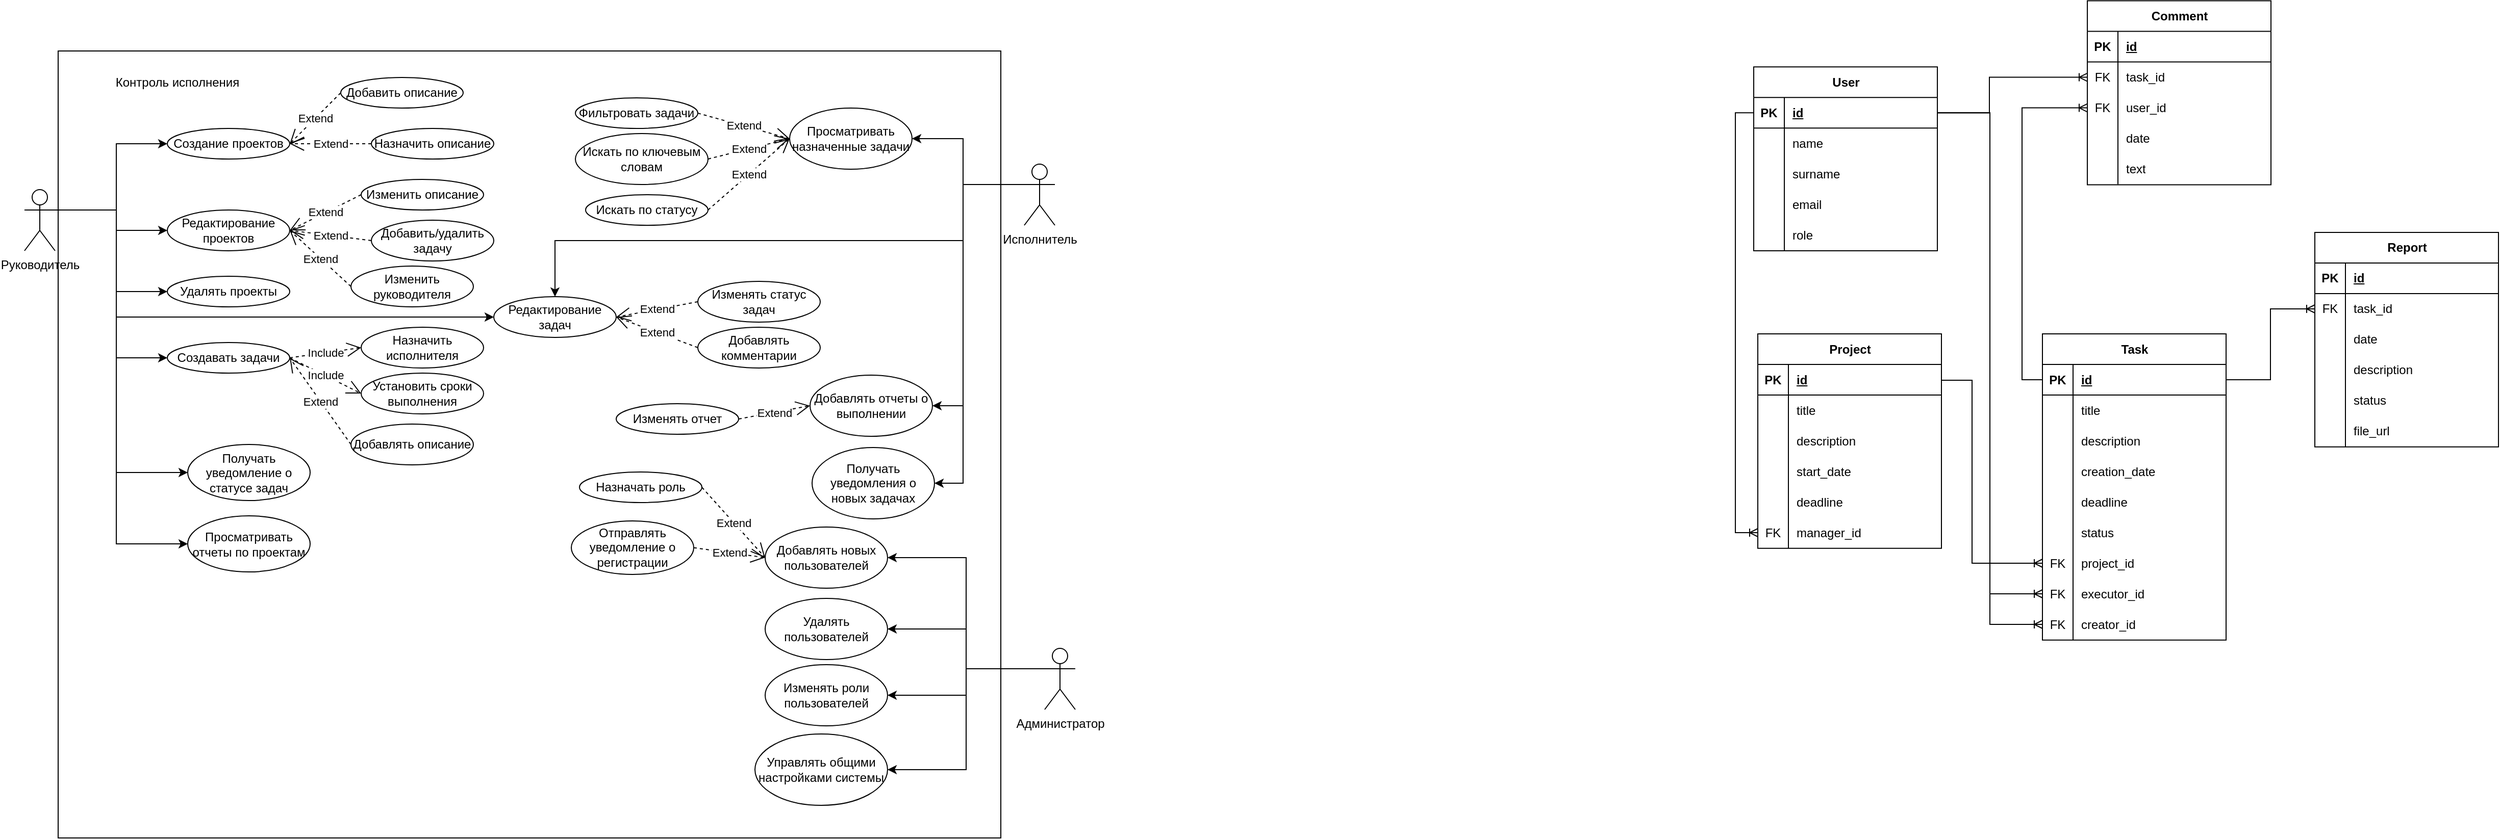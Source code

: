 <mxfile version="26.0.11">
  <diagram name="Страница — 1" id="Layrc5BZ7pRTJc2lWRi6">
    <mxGraphModel dx="3097" dy="1219" grid="0" gridSize="10" guides="1" tooltips="1" connect="1" arrows="1" fold="1" page="0" pageScale="1" pageWidth="1654" pageHeight="1169" math="0" shadow="0">
      <root>
        <mxCell id="0" />
        <mxCell id="1" parent="0" />
        <mxCell id="kwv2DIOrIgXD3nRqI5cu-94" value="" style="rounded=0;whiteSpace=wrap;html=1;" vertex="1" parent="1">
          <mxGeometry x="-1297" y="-16" width="924" height="772" as="geometry" />
        </mxCell>
        <mxCell id="kwv2DIOrIgXD3nRqI5cu-2" value="Руководитель" style="shape=umlActor;verticalLabelPosition=bottom;verticalAlign=top;html=1;outlineConnect=0;" vertex="1" parent="1">
          <mxGeometry x="-1330" y="120" width="30" height="60" as="geometry" />
        </mxCell>
        <mxCell id="kwv2DIOrIgXD3nRqI5cu-4" value="Исполнитель" style="shape=umlActor;verticalLabelPosition=bottom;verticalAlign=top;html=1;outlineConnect=0;" vertex="1" parent="1">
          <mxGeometry x="-350" y="95" width="30" height="60" as="geometry" />
        </mxCell>
        <mxCell id="kwv2DIOrIgXD3nRqI5cu-6" value="Создание проектов" style="ellipse;whiteSpace=wrap;html=1;" vertex="1" parent="1">
          <mxGeometry x="-1190" y="60" width="120" height="30" as="geometry" />
        </mxCell>
        <mxCell id="kwv2DIOrIgXD3nRqI5cu-7" value="Удалять проекты" style="ellipse;whiteSpace=wrap;html=1;" vertex="1" parent="1">
          <mxGeometry x="-1190" y="205" width="120" height="30" as="geometry" />
        </mxCell>
        <mxCell id="kwv2DIOrIgXD3nRqI5cu-8" value="Редактирование проектов" style="ellipse;whiteSpace=wrap;html=1;" vertex="1" parent="1">
          <mxGeometry x="-1190" y="140" width="120" height="40" as="geometry" />
        </mxCell>
        <mxCell id="kwv2DIOrIgXD3nRqI5cu-9" value="Создавать задачи" style="ellipse;whiteSpace=wrap;html=1;" vertex="1" parent="1">
          <mxGeometry x="-1190" y="270" width="120" height="30" as="geometry" />
        </mxCell>
        <mxCell id="kwv2DIOrIgXD3nRqI5cu-10" value="Добавить описание" style="ellipse;whiteSpace=wrap;html=1;" vertex="1" parent="1">
          <mxGeometry x="-1020" y="10" width="120" height="30" as="geometry" />
        </mxCell>
        <mxCell id="kwv2DIOrIgXD3nRqI5cu-11" value="Назначить описание" style="ellipse;whiteSpace=wrap;html=1;" vertex="1" parent="1">
          <mxGeometry x="-990" y="60" width="120" height="30" as="geometry" />
        </mxCell>
        <mxCell id="kwv2DIOrIgXD3nRqI5cu-12" value="Extend" style="endArrow=open;endSize=12;dashed=1;html=1;rounded=0;exitX=0;exitY=0.5;exitDx=0;exitDy=0;entryX=1;entryY=0.5;entryDx=0;entryDy=0;" edge="1" parent="1" source="kwv2DIOrIgXD3nRqI5cu-10" target="kwv2DIOrIgXD3nRqI5cu-6">
          <mxGeometry width="160" relative="1" as="geometry">
            <mxPoint x="-1070" y="220" as="sourcePoint" />
            <mxPoint x="-910" y="220" as="targetPoint" />
          </mxGeometry>
        </mxCell>
        <mxCell id="kwv2DIOrIgXD3nRqI5cu-13" style="edgeStyle=orthogonalEdgeStyle;rounded=0;orthogonalLoop=1;jettySize=auto;html=1;exitX=1;exitY=0.333;exitDx=0;exitDy=0;exitPerimeter=0;entryX=0;entryY=0.5;entryDx=0;entryDy=0;" edge="1" parent="1" source="kwv2DIOrIgXD3nRqI5cu-2" target="kwv2DIOrIgXD3nRqI5cu-8">
          <mxGeometry relative="1" as="geometry">
            <Array as="points">
              <mxPoint x="-1240" y="140" />
              <mxPoint x="-1240" y="160" />
            </Array>
          </mxGeometry>
        </mxCell>
        <mxCell id="kwv2DIOrIgXD3nRqI5cu-14" style="edgeStyle=orthogonalEdgeStyle;rounded=0;orthogonalLoop=1;jettySize=auto;html=1;exitX=1;exitY=0.333;exitDx=0;exitDy=0;exitPerimeter=0;entryX=0;entryY=0.5;entryDx=0;entryDy=0;" edge="1" parent="1" source="kwv2DIOrIgXD3nRqI5cu-2" target="kwv2DIOrIgXD3nRqI5cu-6">
          <mxGeometry relative="1" as="geometry">
            <Array as="points">
              <mxPoint x="-1240" y="140" />
              <mxPoint x="-1240" y="75" />
            </Array>
          </mxGeometry>
        </mxCell>
        <mxCell id="kwv2DIOrIgXD3nRqI5cu-15" style="edgeStyle=orthogonalEdgeStyle;rounded=0;orthogonalLoop=1;jettySize=auto;html=1;exitX=1;exitY=0.333;exitDx=0;exitDy=0;exitPerimeter=0;entryX=0;entryY=0.5;entryDx=0;entryDy=0;" edge="1" parent="1" source="kwv2DIOrIgXD3nRqI5cu-2" target="kwv2DIOrIgXD3nRqI5cu-7">
          <mxGeometry relative="1" as="geometry">
            <Array as="points">
              <mxPoint x="-1240" y="140" />
              <mxPoint x="-1240" y="220" />
            </Array>
          </mxGeometry>
        </mxCell>
        <mxCell id="kwv2DIOrIgXD3nRqI5cu-16" style="edgeStyle=orthogonalEdgeStyle;rounded=0;orthogonalLoop=1;jettySize=auto;html=1;exitX=1;exitY=0.333;exitDx=0;exitDy=0;exitPerimeter=0;entryX=0;entryY=0.5;entryDx=0;entryDy=0;" edge="1" parent="1" source="kwv2DIOrIgXD3nRqI5cu-2" target="kwv2DIOrIgXD3nRqI5cu-9">
          <mxGeometry relative="1" as="geometry">
            <Array as="points">
              <mxPoint x="-1240" y="140" />
              <mxPoint x="-1240" y="285" />
            </Array>
          </mxGeometry>
        </mxCell>
        <mxCell id="kwv2DIOrIgXD3nRqI5cu-17" value="Extend" style="endArrow=open;endSize=12;dashed=1;html=1;rounded=0;exitX=0;exitY=0.5;exitDx=0;exitDy=0;entryX=1;entryY=0.5;entryDx=0;entryDy=0;" edge="1" parent="1" source="kwv2DIOrIgXD3nRqI5cu-11" target="kwv2DIOrIgXD3nRqI5cu-6">
          <mxGeometry width="160" relative="1" as="geometry">
            <mxPoint x="-1010" y="45" as="sourcePoint" />
            <mxPoint x="-1060" y="85" as="targetPoint" />
          </mxGeometry>
        </mxCell>
        <mxCell id="kwv2DIOrIgXD3nRqI5cu-18" value="Контроль исполнения" style="text;html=1;align=center;verticalAlign=middle;whiteSpace=wrap;rounded=0;" vertex="1" parent="1">
          <mxGeometry x="-1250" width="140" height="30" as="geometry" />
        </mxCell>
        <mxCell id="kwv2DIOrIgXD3nRqI5cu-19" value="Изменить описание" style="ellipse;whiteSpace=wrap;html=1;" vertex="1" parent="1">
          <mxGeometry x="-1000" y="110" width="120" height="30" as="geometry" />
        </mxCell>
        <mxCell id="kwv2DIOrIgXD3nRqI5cu-20" value="Добавить/удалить задачу" style="ellipse;whiteSpace=wrap;html=1;" vertex="1" parent="1">
          <mxGeometry x="-990" y="150" width="120" height="40" as="geometry" />
        </mxCell>
        <mxCell id="kwv2DIOrIgXD3nRqI5cu-21" value="Extend" style="endArrow=open;endSize=12;dashed=1;html=1;rounded=0;exitX=0;exitY=0.5;exitDx=0;exitDy=0;entryX=1;entryY=0.5;entryDx=0;entryDy=0;" edge="1" parent="1" source="kwv2DIOrIgXD3nRqI5cu-20" target="kwv2DIOrIgXD3nRqI5cu-8">
          <mxGeometry width="160" relative="1" as="geometry">
            <mxPoint x="-1010" y="115" as="sourcePoint" />
            <mxPoint x="-1060" y="85" as="targetPoint" />
          </mxGeometry>
        </mxCell>
        <mxCell id="kwv2DIOrIgXD3nRqI5cu-22" value="Extend" style="endArrow=open;endSize=12;dashed=1;html=1;rounded=0;exitX=0;exitY=0.5;exitDx=0;exitDy=0;entryX=1;entryY=0.5;entryDx=0;entryDy=0;" edge="1" parent="1" source="kwv2DIOrIgXD3nRqI5cu-19" target="kwv2DIOrIgXD3nRqI5cu-8">
          <mxGeometry width="160" relative="1" as="geometry">
            <mxPoint x="-1000" y="125" as="sourcePoint" />
            <mxPoint x="-1050" y="95" as="targetPoint" />
          </mxGeometry>
        </mxCell>
        <mxCell id="kwv2DIOrIgXD3nRqI5cu-26" style="edgeStyle=orthogonalEdgeStyle;rounded=0;orthogonalLoop=1;jettySize=auto;html=1;exitX=0.5;exitY=1;exitDx=0;exitDy=0;" edge="1" parent="1" source="kwv2DIOrIgXD3nRqI5cu-9" target="kwv2DIOrIgXD3nRqI5cu-9">
          <mxGeometry relative="1" as="geometry" />
        </mxCell>
        <mxCell id="kwv2DIOrIgXD3nRqI5cu-38" value="Просматривать назначенные задачи" style="ellipse;whiteSpace=wrap;html=1;" vertex="1" parent="1">
          <mxGeometry x="-580" y="40" width="120" height="60" as="geometry" />
        </mxCell>
        <mxCell id="kwv2DIOrIgXD3nRqI5cu-39" value="Искать по ключевым словам" style="ellipse;whiteSpace=wrap;html=1;" vertex="1" parent="1">
          <mxGeometry x="-790" y="65" width="130" height="50" as="geometry" />
        </mxCell>
        <mxCell id="kwv2DIOrIgXD3nRqI5cu-40" value="Фильтровать задачи" style="ellipse;whiteSpace=wrap;html=1;" vertex="1" parent="1">
          <mxGeometry x="-790" y="30" width="120" height="30" as="geometry" />
        </mxCell>
        <mxCell id="kwv2DIOrIgXD3nRqI5cu-41" value="Искать по статусу" style="ellipse;whiteSpace=wrap;html=1;" vertex="1" parent="1">
          <mxGeometry x="-780" y="125" width="120" height="30" as="geometry" />
        </mxCell>
        <mxCell id="kwv2DIOrIgXD3nRqI5cu-42" value="Extend" style="endArrow=open;endSize=12;dashed=1;html=1;rounded=0;exitX=1;exitY=0.5;exitDx=0;exitDy=0;entryX=0;entryY=0.5;entryDx=0;entryDy=0;" edge="1" parent="1" source="kwv2DIOrIgXD3nRqI5cu-40" target="kwv2DIOrIgXD3nRqI5cu-38">
          <mxGeometry width="160" relative="1" as="geometry">
            <mxPoint x="-780" y="20" as="sourcePoint" />
            <mxPoint x="-700" y="-30" as="targetPoint" />
          </mxGeometry>
        </mxCell>
        <mxCell id="kwv2DIOrIgXD3nRqI5cu-43" value="Extend" style="endArrow=open;endSize=12;dashed=1;html=1;rounded=0;exitX=1;exitY=0.5;exitDx=0;exitDy=0;" edge="1" parent="1" source="kwv2DIOrIgXD3nRqI5cu-39">
          <mxGeometry width="160" relative="1" as="geometry">
            <mxPoint x="-610" y="50" as="sourcePoint" />
            <mxPoint x="-580" y="70" as="targetPoint" />
          </mxGeometry>
        </mxCell>
        <mxCell id="kwv2DIOrIgXD3nRqI5cu-44" value="Extend" style="endArrow=open;endSize=12;dashed=1;html=1;rounded=0;exitX=1;exitY=0.5;exitDx=0;exitDy=0;entryX=0;entryY=0.5;entryDx=0;entryDy=0;" edge="1" parent="1" source="kwv2DIOrIgXD3nRqI5cu-41" target="kwv2DIOrIgXD3nRqI5cu-38">
          <mxGeometry width="160" relative="1" as="geometry">
            <mxPoint x="-610" y="95" as="sourcePoint" />
            <mxPoint x="-570" y="80" as="targetPoint" />
          </mxGeometry>
        </mxCell>
        <mxCell id="kwv2DIOrIgXD3nRqI5cu-45" style="edgeStyle=orthogonalEdgeStyle;rounded=0;orthogonalLoop=1;jettySize=auto;html=1;exitX=0;exitY=0.333;exitDx=0;exitDy=0;exitPerimeter=0;entryX=1;entryY=0.5;entryDx=0;entryDy=0;" edge="1" parent="1" source="kwv2DIOrIgXD3nRqI5cu-4" target="kwv2DIOrIgXD3nRqI5cu-38">
          <mxGeometry relative="1" as="geometry">
            <Array as="points">
              <mxPoint x="-410" y="115" />
              <mxPoint x="-410" y="70" />
            </Array>
          </mxGeometry>
        </mxCell>
        <mxCell id="kwv2DIOrIgXD3nRqI5cu-47" value="Изменить руководителя" style="ellipse;whiteSpace=wrap;html=1;" vertex="1" parent="1">
          <mxGeometry x="-1010" y="195" width="120" height="40" as="geometry" />
        </mxCell>
        <mxCell id="kwv2DIOrIgXD3nRqI5cu-48" value="Extend" style="endArrow=open;endSize=12;dashed=1;html=1;rounded=0;exitX=0;exitY=0.5;exitDx=0;exitDy=0;entryX=1;entryY=0.5;entryDx=0;entryDy=0;" edge="1" parent="1" source="kwv2DIOrIgXD3nRqI5cu-47" target="kwv2DIOrIgXD3nRqI5cu-8">
          <mxGeometry width="160" relative="1" as="geometry">
            <mxPoint x="-1030" y="160" as="sourcePoint" />
            <mxPoint x="-1090" y="205" as="targetPoint" />
          </mxGeometry>
        </mxCell>
        <mxCell id="kwv2DIOrIgXD3nRqI5cu-49" value="Назначить исполнителя" style="ellipse;whiteSpace=wrap;html=1;" vertex="1" parent="1">
          <mxGeometry x="-1000" y="255" width="120" height="40" as="geometry" />
        </mxCell>
        <mxCell id="kwv2DIOrIgXD3nRqI5cu-50" value="Include" style="endArrow=open;endSize=12;dashed=1;html=1;rounded=0;exitX=1;exitY=0.5;exitDx=0;exitDy=0;entryX=0;entryY=0.5;entryDx=0;entryDy=0;" edge="1" parent="1" source="kwv2DIOrIgXD3nRqI5cu-9" target="kwv2DIOrIgXD3nRqI5cu-49">
          <mxGeometry width="160" relative="1" as="geometry">
            <mxPoint x="-1010" y="235" as="sourcePoint" />
            <mxPoint x="-1050" y="235" as="targetPoint" />
          </mxGeometry>
        </mxCell>
        <mxCell id="kwv2DIOrIgXD3nRqI5cu-51" value="Установить сроки выполнения" style="ellipse;whiteSpace=wrap;html=1;" vertex="1" parent="1">
          <mxGeometry x="-1000" y="300" width="120" height="40" as="geometry" />
        </mxCell>
        <mxCell id="kwv2DIOrIgXD3nRqI5cu-52" value="Include" style="endArrow=open;endSize=12;dashed=1;html=1;rounded=0;exitX=1;exitY=0.5;exitDx=0;exitDy=0;entryX=0;entryY=0.5;entryDx=0;entryDy=0;" edge="1" parent="1" target="kwv2DIOrIgXD3nRqI5cu-51" source="kwv2DIOrIgXD3nRqI5cu-9">
          <mxGeometry width="160" relative="1" as="geometry">
            <mxPoint x="-1070" y="340" as="sourcePoint" />
            <mxPoint x="-1050" y="290" as="targetPoint" />
          </mxGeometry>
        </mxCell>
        <mxCell id="kwv2DIOrIgXD3nRqI5cu-53" value="Добавлять описание" style="ellipse;whiteSpace=wrap;html=1;" vertex="1" parent="1">
          <mxGeometry x="-1010" y="350" width="120" height="40" as="geometry" />
        </mxCell>
        <mxCell id="kwv2DIOrIgXD3nRqI5cu-54" value="Extend" style="endArrow=open;endSize=12;dashed=1;html=1;rounded=0;exitX=0;exitY=0.5;exitDx=0;exitDy=0;entryX=1;entryY=0.5;entryDx=0;entryDy=0;" edge="1" parent="1" source="kwv2DIOrIgXD3nRqI5cu-53" target="kwv2DIOrIgXD3nRqI5cu-9">
          <mxGeometry width="160" relative="1" as="geometry">
            <mxPoint x="-1040" y="320" as="sourcePoint" />
            <mxPoint x="-1080" y="320" as="targetPoint" />
          </mxGeometry>
        </mxCell>
        <mxCell id="kwv2DIOrIgXD3nRqI5cu-55" value="Редактирование задач" style="ellipse;whiteSpace=wrap;html=1;" vertex="1" parent="1">
          <mxGeometry x="-870" y="225" width="120" height="40" as="geometry" />
        </mxCell>
        <mxCell id="kwv2DIOrIgXD3nRqI5cu-59" value="Изменять статус задач" style="ellipse;whiteSpace=wrap;html=1;" vertex="1" parent="1">
          <mxGeometry x="-670" y="210" width="120" height="40" as="geometry" />
        </mxCell>
        <mxCell id="kwv2DIOrIgXD3nRqI5cu-60" value="Extend" style="endArrow=open;endSize=12;dashed=1;html=1;rounded=0;exitX=0;exitY=0.5;exitDx=0;exitDy=0;entryX=1;entryY=0.5;entryDx=0;entryDy=0;" edge="1" parent="1" source="kwv2DIOrIgXD3nRqI5cu-59" target="kwv2DIOrIgXD3nRqI5cu-55">
          <mxGeometry width="160" relative="1" as="geometry">
            <mxPoint x="-710" y="195" as="sourcePoint" />
            <mxPoint x="-740" y="160" as="targetPoint" />
          </mxGeometry>
        </mxCell>
        <mxCell id="kwv2DIOrIgXD3nRqI5cu-62" value="Добавлять комментарии" style="ellipse;whiteSpace=wrap;html=1;" vertex="1" parent="1">
          <mxGeometry x="-670" y="255" width="120" height="40" as="geometry" />
        </mxCell>
        <mxCell id="kwv2DIOrIgXD3nRqI5cu-63" value="Extend" style="endArrow=open;endSize=12;dashed=1;html=1;rounded=0;exitX=0;exitY=0.5;exitDx=0;exitDy=0;entryX=1;entryY=0.5;entryDx=0;entryDy=0;" edge="1" parent="1" source="kwv2DIOrIgXD3nRqI5cu-62" target="kwv2DIOrIgXD3nRqI5cu-55">
          <mxGeometry width="160" relative="1" as="geometry">
            <mxPoint x="-710" y="240" as="sourcePoint" />
            <mxPoint x="-740" y="230" as="targetPoint" />
          </mxGeometry>
        </mxCell>
        <mxCell id="kwv2DIOrIgXD3nRqI5cu-64" value="Получать уведомление о статусе задач" style="ellipse;whiteSpace=wrap;html=1;" vertex="1" parent="1">
          <mxGeometry x="-1170" y="370" width="120" height="55" as="geometry" />
        </mxCell>
        <mxCell id="kwv2DIOrIgXD3nRqI5cu-65" style="edgeStyle=orthogonalEdgeStyle;rounded=0;orthogonalLoop=1;jettySize=auto;html=1;exitX=1;exitY=0.333;exitDx=0;exitDy=0;exitPerimeter=0;entryX=0;entryY=0.5;entryDx=0;entryDy=0;" edge="1" parent="1" source="kwv2DIOrIgXD3nRqI5cu-2" target="kwv2DIOrIgXD3nRqI5cu-64">
          <mxGeometry relative="1" as="geometry">
            <Array as="points">
              <mxPoint x="-1240" y="140" />
              <mxPoint x="-1240" y="398" />
            </Array>
          </mxGeometry>
        </mxCell>
        <mxCell id="kwv2DIOrIgXD3nRqI5cu-67" style="edgeStyle=orthogonalEdgeStyle;rounded=0;orthogonalLoop=1;jettySize=auto;html=1;exitX=0.5;exitY=1;exitDx=0;exitDy=0;" edge="1" parent="1" source="kwv2DIOrIgXD3nRqI5cu-41" target="kwv2DIOrIgXD3nRqI5cu-41">
          <mxGeometry relative="1" as="geometry" />
        </mxCell>
        <mxCell id="kwv2DIOrIgXD3nRqI5cu-70" style="edgeStyle=orthogonalEdgeStyle;rounded=0;orthogonalLoop=1;jettySize=auto;html=1;exitX=1;exitY=0.333;exitDx=0;exitDy=0;exitPerimeter=0;entryX=0;entryY=0.5;entryDx=0;entryDy=0;" edge="1" parent="1" source="kwv2DIOrIgXD3nRqI5cu-2" target="kwv2DIOrIgXD3nRqI5cu-55">
          <mxGeometry relative="1" as="geometry">
            <Array as="points">
              <mxPoint x="-1240" y="140" />
              <mxPoint x="-1240" y="245" />
            </Array>
          </mxGeometry>
        </mxCell>
        <mxCell id="kwv2DIOrIgXD3nRqI5cu-71" style="edgeStyle=orthogonalEdgeStyle;rounded=0;orthogonalLoop=1;jettySize=auto;html=1;exitX=0;exitY=0.333;exitDx=0;exitDy=0;exitPerimeter=0;entryX=0.5;entryY=0;entryDx=0;entryDy=0;" edge="1" parent="1" source="kwv2DIOrIgXD3nRqI5cu-4" target="kwv2DIOrIgXD3nRqI5cu-55">
          <mxGeometry relative="1" as="geometry">
            <Array as="points">
              <mxPoint x="-410" y="115" />
              <mxPoint x="-410" y="170" />
              <mxPoint x="-810" y="170" />
            </Array>
          </mxGeometry>
        </mxCell>
        <mxCell id="kwv2DIOrIgXD3nRqI5cu-72" value="Добавлять отчеты о выполнении" style="ellipse;whiteSpace=wrap;html=1;" vertex="1" parent="1">
          <mxGeometry x="-560" y="302" width="120" height="60" as="geometry" />
        </mxCell>
        <mxCell id="kwv2DIOrIgXD3nRqI5cu-74" style="edgeStyle=orthogonalEdgeStyle;rounded=0;orthogonalLoop=1;jettySize=auto;html=1;exitX=0;exitY=0.333;exitDx=0;exitDy=0;exitPerimeter=0;entryX=1;entryY=0.5;entryDx=0;entryDy=0;" edge="1" parent="1" source="kwv2DIOrIgXD3nRqI5cu-4" target="kwv2DIOrIgXD3nRqI5cu-72">
          <mxGeometry relative="1" as="geometry">
            <Array as="points">
              <mxPoint x="-410" y="115" />
              <mxPoint x="-410" y="332" />
            </Array>
          </mxGeometry>
        </mxCell>
        <mxCell id="kwv2DIOrIgXD3nRqI5cu-75" value="Изменять отчет" style="ellipse;whiteSpace=wrap;html=1;" vertex="1" parent="1">
          <mxGeometry x="-750" y="330" width="120" height="30" as="geometry" />
        </mxCell>
        <mxCell id="kwv2DIOrIgXD3nRqI5cu-76" value="Extend" style="endArrow=open;endSize=12;dashed=1;html=1;rounded=0;exitX=1;exitY=0.5;exitDx=0;exitDy=0;entryX=0;entryY=0.5;entryDx=0;entryDy=0;" edge="1" parent="1" source="kwv2DIOrIgXD3nRqI5cu-75" target="kwv2DIOrIgXD3nRqI5cu-72">
          <mxGeometry width="160" relative="1" as="geometry">
            <mxPoint x="-560" y="300" as="sourcePoint" />
            <mxPoint x="-560" y="320" as="targetPoint" />
          </mxGeometry>
        </mxCell>
        <mxCell id="kwv2DIOrIgXD3nRqI5cu-77" value="Получать уведомления о новых задачах" style="ellipse;whiteSpace=wrap;html=1;" vertex="1" parent="1">
          <mxGeometry x="-558" y="373" width="120" height="70" as="geometry" />
        </mxCell>
        <mxCell id="kwv2DIOrIgXD3nRqI5cu-78" style="edgeStyle=orthogonalEdgeStyle;rounded=0;orthogonalLoop=1;jettySize=auto;html=1;exitX=0;exitY=0.333;exitDx=0;exitDy=0;exitPerimeter=0;entryX=1;entryY=0.5;entryDx=0;entryDy=0;" edge="1" parent="1" source="kwv2DIOrIgXD3nRqI5cu-4" target="kwv2DIOrIgXD3nRqI5cu-77">
          <mxGeometry relative="1" as="geometry">
            <mxPoint x="-357" y="414" as="targetPoint" />
            <Array as="points">
              <mxPoint x="-410" y="115" />
              <mxPoint x="-410" y="408" />
            </Array>
          </mxGeometry>
        </mxCell>
        <mxCell id="kwv2DIOrIgXD3nRqI5cu-79" value="Просматривать отчеты по проектам" style="ellipse;whiteSpace=wrap;html=1;" vertex="1" parent="1">
          <mxGeometry x="-1170" y="440" width="120" height="55" as="geometry" />
        </mxCell>
        <mxCell id="kwv2DIOrIgXD3nRqI5cu-80" style="edgeStyle=orthogonalEdgeStyle;rounded=0;orthogonalLoop=1;jettySize=auto;html=1;exitX=1;exitY=0.333;exitDx=0;exitDy=0;exitPerimeter=0;entryX=0;entryY=0.5;entryDx=0;entryDy=0;" edge="1" parent="1" source="kwv2DIOrIgXD3nRqI5cu-2" target="kwv2DIOrIgXD3nRqI5cu-79">
          <mxGeometry relative="1" as="geometry">
            <Array as="points">
              <mxPoint x="-1240" y="140" />
              <mxPoint x="-1240" y="468" />
            </Array>
          </mxGeometry>
        </mxCell>
        <mxCell id="kwv2DIOrIgXD3nRqI5cu-91" style="edgeStyle=orthogonalEdgeStyle;rounded=0;orthogonalLoop=1;jettySize=auto;html=1;exitX=0;exitY=0.333;exitDx=0;exitDy=0;exitPerimeter=0;entryX=1;entryY=0.5;entryDx=0;entryDy=0;" edge="1" parent="1" source="kwv2DIOrIgXD3nRqI5cu-81" target="kwv2DIOrIgXD3nRqI5cu-88">
          <mxGeometry relative="1" as="geometry" />
        </mxCell>
        <mxCell id="kwv2DIOrIgXD3nRqI5cu-92" style="edgeStyle=orthogonalEdgeStyle;rounded=0;orthogonalLoop=1;jettySize=auto;html=1;exitX=0;exitY=0.333;exitDx=0;exitDy=0;exitPerimeter=0;entryX=1;entryY=0.5;entryDx=0;entryDy=0;" edge="1" parent="1" source="kwv2DIOrIgXD3nRqI5cu-81" target="kwv2DIOrIgXD3nRqI5cu-89">
          <mxGeometry relative="1" as="geometry" />
        </mxCell>
        <mxCell id="kwv2DIOrIgXD3nRqI5cu-93" style="edgeStyle=orthogonalEdgeStyle;rounded=0;orthogonalLoop=1;jettySize=auto;html=1;exitX=0;exitY=0.333;exitDx=0;exitDy=0;exitPerimeter=0;entryX=1;entryY=0.5;entryDx=0;entryDy=0;" edge="1" parent="1" source="kwv2DIOrIgXD3nRqI5cu-81" target="kwv2DIOrIgXD3nRqI5cu-90">
          <mxGeometry relative="1" as="geometry" />
        </mxCell>
        <mxCell id="kwv2DIOrIgXD3nRqI5cu-81" value="Администратор" style="shape=umlActor;verticalLabelPosition=bottom;verticalAlign=top;html=1;outlineConnect=0;" vertex="1" parent="1">
          <mxGeometry x="-330" y="570" width="30" height="60" as="geometry" />
        </mxCell>
        <mxCell id="kwv2DIOrIgXD3nRqI5cu-82" value="Добавлять новых пользователей" style="ellipse;whiteSpace=wrap;html=1;" vertex="1" parent="1">
          <mxGeometry x="-604" y="451" width="120" height="60" as="geometry" />
        </mxCell>
        <mxCell id="kwv2DIOrIgXD3nRqI5cu-83" style="edgeStyle=orthogonalEdgeStyle;rounded=0;orthogonalLoop=1;jettySize=auto;html=1;exitX=0;exitY=0.333;exitDx=0;exitDy=0;exitPerimeter=0;entryX=1;entryY=0.5;entryDx=0;entryDy=0;" edge="1" parent="1" source="kwv2DIOrIgXD3nRqI5cu-81" target="kwv2DIOrIgXD3nRqI5cu-82">
          <mxGeometry relative="1" as="geometry" />
        </mxCell>
        <mxCell id="kwv2DIOrIgXD3nRqI5cu-84" value="Назначать роль" style="ellipse;whiteSpace=wrap;html=1;" vertex="1" parent="1">
          <mxGeometry x="-786" y="397" width="120" height="30" as="geometry" />
        </mxCell>
        <mxCell id="kwv2DIOrIgXD3nRqI5cu-85" value="Extend" style="endArrow=open;endSize=12;dashed=1;html=1;rounded=0;exitX=1;exitY=0.5;exitDx=0;exitDy=0;entryX=0;entryY=0.5;entryDx=0;entryDy=0;" edge="1" parent="1" source="kwv2DIOrIgXD3nRqI5cu-84" target="kwv2DIOrIgXD3nRqI5cu-82">
          <mxGeometry width="160" relative="1" as="geometry">
            <mxPoint x="-614" y="478" as="sourcePoint" />
            <mxPoint x="-604" y="573" as="targetPoint" />
          </mxGeometry>
        </mxCell>
        <mxCell id="kwv2DIOrIgXD3nRqI5cu-86" value="Отправлять уведомление о регистрации" style="ellipse;whiteSpace=wrap;html=1;" vertex="1" parent="1">
          <mxGeometry x="-794" y="445" width="120" height="52.5" as="geometry" />
        </mxCell>
        <mxCell id="kwv2DIOrIgXD3nRqI5cu-87" value="Extend" style="endArrow=open;endSize=12;dashed=1;html=1;rounded=0;exitX=1;exitY=0.5;exitDx=0;exitDy=0;entryX=0;entryY=0.5;entryDx=0;entryDy=0;" edge="1" parent="1" source="kwv2DIOrIgXD3nRqI5cu-86" target="kwv2DIOrIgXD3nRqI5cu-82">
          <mxGeometry width="160" relative="1" as="geometry">
            <mxPoint x="-629" y="530.5" as="sourcePoint" />
            <mxPoint x="-589" y="500.5" as="targetPoint" />
          </mxGeometry>
        </mxCell>
        <mxCell id="kwv2DIOrIgXD3nRqI5cu-88" value="Удалять пользователей" style="ellipse;whiteSpace=wrap;html=1;" vertex="1" parent="1">
          <mxGeometry x="-604" y="521" width="120" height="60" as="geometry" />
        </mxCell>
        <mxCell id="kwv2DIOrIgXD3nRqI5cu-89" value="Изменять роли пользователей" style="ellipse;whiteSpace=wrap;html=1;" vertex="1" parent="1">
          <mxGeometry x="-604" y="586" width="120" height="60" as="geometry" />
        </mxCell>
        <mxCell id="kwv2DIOrIgXD3nRqI5cu-90" value="Управлять общими настройками системы" style="ellipse;whiteSpace=wrap;html=1;" vertex="1" parent="1">
          <mxGeometry x="-614" y="654" width="130" height="70" as="geometry" />
        </mxCell>
        <mxCell id="kwv2DIOrIgXD3nRqI5cu-95" value="User" style="shape=table;startSize=30;container=1;collapsible=1;childLayout=tableLayout;fixedRows=1;rowLines=0;fontStyle=1;align=center;resizeLast=1;html=1;" vertex="1" parent="1">
          <mxGeometry x="365" y="-0.41" width="180" height="180.412" as="geometry" />
        </mxCell>
        <mxCell id="kwv2DIOrIgXD3nRqI5cu-96" value="" style="shape=tableRow;horizontal=0;startSize=0;swimlaneHead=0;swimlaneBody=0;fillColor=none;collapsible=0;dropTarget=0;points=[[0,0.5],[1,0.5]];portConstraint=eastwest;top=0;left=0;right=0;bottom=1;" vertex="1" parent="kwv2DIOrIgXD3nRqI5cu-95">
          <mxGeometry y="30" width="180" height="30" as="geometry" />
        </mxCell>
        <mxCell id="kwv2DIOrIgXD3nRqI5cu-97" value="PK" style="shape=partialRectangle;connectable=0;fillColor=none;top=0;left=0;bottom=0;right=0;fontStyle=1;overflow=hidden;whiteSpace=wrap;html=1;" vertex="1" parent="kwv2DIOrIgXD3nRqI5cu-96">
          <mxGeometry width="30" height="30" as="geometry">
            <mxRectangle width="30" height="30" as="alternateBounds" />
          </mxGeometry>
        </mxCell>
        <mxCell id="kwv2DIOrIgXD3nRqI5cu-98" value="id" style="shape=partialRectangle;connectable=0;fillColor=none;top=0;left=0;bottom=0;right=0;align=left;spacingLeft=6;fontStyle=5;overflow=hidden;whiteSpace=wrap;html=1;" vertex="1" parent="kwv2DIOrIgXD3nRqI5cu-96">
          <mxGeometry x="30" width="150" height="30" as="geometry">
            <mxRectangle width="150" height="30" as="alternateBounds" />
          </mxGeometry>
        </mxCell>
        <mxCell id="kwv2DIOrIgXD3nRqI5cu-99" value="" style="shape=tableRow;horizontal=0;startSize=0;swimlaneHead=0;swimlaneBody=0;fillColor=none;collapsible=0;dropTarget=0;points=[[0,0.5],[1,0.5]];portConstraint=eastwest;top=0;left=0;right=0;bottom=0;" vertex="1" parent="kwv2DIOrIgXD3nRqI5cu-95">
          <mxGeometry y="60" width="180" height="30" as="geometry" />
        </mxCell>
        <mxCell id="kwv2DIOrIgXD3nRqI5cu-100" value="" style="shape=partialRectangle;connectable=0;fillColor=none;top=0;left=0;bottom=0;right=0;editable=1;overflow=hidden;whiteSpace=wrap;html=1;" vertex="1" parent="kwv2DIOrIgXD3nRqI5cu-99">
          <mxGeometry width="30" height="30" as="geometry">
            <mxRectangle width="30" height="30" as="alternateBounds" />
          </mxGeometry>
        </mxCell>
        <mxCell id="kwv2DIOrIgXD3nRqI5cu-101" value="name" style="shape=partialRectangle;connectable=0;fillColor=none;top=0;left=0;bottom=0;right=0;align=left;spacingLeft=6;overflow=hidden;whiteSpace=wrap;html=1;" vertex="1" parent="kwv2DIOrIgXD3nRqI5cu-99">
          <mxGeometry x="30" width="150" height="30" as="geometry">
            <mxRectangle width="150" height="30" as="alternateBounds" />
          </mxGeometry>
        </mxCell>
        <mxCell id="kwv2DIOrIgXD3nRqI5cu-102" value="" style="shape=tableRow;horizontal=0;startSize=0;swimlaneHead=0;swimlaneBody=0;fillColor=none;collapsible=0;dropTarget=0;points=[[0,0.5],[1,0.5]];portConstraint=eastwest;top=0;left=0;right=0;bottom=0;" vertex="1" parent="kwv2DIOrIgXD3nRqI5cu-95">
          <mxGeometry y="90" width="180" height="30" as="geometry" />
        </mxCell>
        <mxCell id="kwv2DIOrIgXD3nRqI5cu-103" value="" style="shape=partialRectangle;connectable=0;fillColor=none;top=0;left=0;bottom=0;right=0;editable=1;overflow=hidden;whiteSpace=wrap;html=1;" vertex="1" parent="kwv2DIOrIgXD3nRqI5cu-102">
          <mxGeometry width="30" height="30" as="geometry">
            <mxRectangle width="30" height="30" as="alternateBounds" />
          </mxGeometry>
        </mxCell>
        <mxCell id="kwv2DIOrIgXD3nRqI5cu-104" value="surname" style="shape=partialRectangle;connectable=0;fillColor=none;top=0;left=0;bottom=0;right=0;align=left;spacingLeft=6;overflow=hidden;whiteSpace=wrap;html=1;" vertex="1" parent="kwv2DIOrIgXD3nRqI5cu-102">
          <mxGeometry x="30" width="150" height="30" as="geometry">
            <mxRectangle width="150" height="30" as="alternateBounds" />
          </mxGeometry>
        </mxCell>
        <mxCell id="kwv2DIOrIgXD3nRqI5cu-109" value="" style="shape=tableRow;horizontal=0;startSize=0;swimlaneHead=0;swimlaneBody=0;fillColor=none;collapsible=0;dropTarget=0;points=[[0,0.5],[1,0.5]];portConstraint=eastwest;top=0;left=0;right=0;bottom=0;" vertex="1" parent="kwv2DIOrIgXD3nRqI5cu-95">
          <mxGeometry y="120" width="180" height="30" as="geometry" />
        </mxCell>
        <mxCell id="kwv2DIOrIgXD3nRqI5cu-110" value="" style="shape=partialRectangle;connectable=0;fillColor=none;top=0;left=0;bottom=0;right=0;editable=1;overflow=hidden;whiteSpace=wrap;html=1;" vertex="1" parent="kwv2DIOrIgXD3nRqI5cu-109">
          <mxGeometry width="30" height="30" as="geometry">
            <mxRectangle width="30" height="30" as="alternateBounds" />
          </mxGeometry>
        </mxCell>
        <mxCell id="kwv2DIOrIgXD3nRqI5cu-111" value="email" style="shape=partialRectangle;connectable=0;fillColor=none;top=0;left=0;bottom=0;right=0;align=left;spacingLeft=6;overflow=hidden;whiteSpace=wrap;html=1;" vertex="1" parent="kwv2DIOrIgXD3nRqI5cu-109">
          <mxGeometry x="30" width="150" height="30" as="geometry">
            <mxRectangle width="150" height="30" as="alternateBounds" />
          </mxGeometry>
        </mxCell>
        <mxCell id="kwv2DIOrIgXD3nRqI5cu-105" value="" style="shape=tableRow;horizontal=0;startSize=0;swimlaneHead=0;swimlaneBody=0;fillColor=none;collapsible=0;dropTarget=0;points=[[0,0.5],[1,0.5]];portConstraint=eastwest;top=0;left=0;right=0;bottom=0;" vertex="1" parent="kwv2DIOrIgXD3nRqI5cu-95">
          <mxGeometry y="150" width="180" height="30" as="geometry" />
        </mxCell>
        <mxCell id="kwv2DIOrIgXD3nRqI5cu-106" value="" style="shape=partialRectangle;connectable=0;fillColor=none;top=0;left=0;bottom=0;right=0;editable=1;overflow=hidden;whiteSpace=wrap;html=1;" vertex="1" parent="kwv2DIOrIgXD3nRqI5cu-105">
          <mxGeometry width="30" height="30" as="geometry">
            <mxRectangle width="30" height="30" as="alternateBounds" />
          </mxGeometry>
        </mxCell>
        <mxCell id="kwv2DIOrIgXD3nRqI5cu-107" value="role" style="shape=partialRectangle;connectable=0;fillColor=none;top=0;left=0;bottom=0;right=0;align=left;spacingLeft=6;overflow=hidden;whiteSpace=wrap;html=1;" vertex="1" parent="kwv2DIOrIgXD3nRqI5cu-105">
          <mxGeometry x="30" width="150" height="30" as="geometry">
            <mxRectangle width="150" height="30" as="alternateBounds" />
          </mxGeometry>
        </mxCell>
        <mxCell id="kwv2DIOrIgXD3nRqI5cu-112" value="Task" style="shape=table;startSize=30;container=1;collapsible=1;childLayout=tableLayout;fixedRows=1;rowLines=0;fontStyle=1;align=center;resizeLast=1;html=1;" vertex="1" parent="1">
          <mxGeometry x="648" y="261.5" width="180" height="300.412" as="geometry" />
        </mxCell>
        <mxCell id="kwv2DIOrIgXD3nRqI5cu-113" value="" style="shape=tableRow;horizontal=0;startSize=0;swimlaneHead=0;swimlaneBody=0;fillColor=none;collapsible=0;dropTarget=0;points=[[0,0.5],[1,0.5]];portConstraint=eastwest;top=0;left=0;right=0;bottom=1;" vertex="1" parent="kwv2DIOrIgXD3nRqI5cu-112">
          <mxGeometry y="30" width="180" height="30" as="geometry" />
        </mxCell>
        <mxCell id="kwv2DIOrIgXD3nRqI5cu-114" value="PK" style="shape=partialRectangle;connectable=0;fillColor=none;top=0;left=0;bottom=0;right=0;fontStyle=1;overflow=hidden;whiteSpace=wrap;html=1;" vertex="1" parent="kwv2DIOrIgXD3nRqI5cu-113">
          <mxGeometry width="30" height="30" as="geometry">
            <mxRectangle width="30" height="30" as="alternateBounds" />
          </mxGeometry>
        </mxCell>
        <mxCell id="kwv2DIOrIgXD3nRqI5cu-115" value="id" style="shape=partialRectangle;connectable=0;fillColor=none;top=0;left=0;bottom=0;right=0;align=left;spacingLeft=6;fontStyle=5;overflow=hidden;whiteSpace=wrap;html=1;" vertex="1" parent="kwv2DIOrIgXD3nRqI5cu-113">
          <mxGeometry x="30" width="150" height="30" as="geometry">
            <mxRectangle width="150" height="30" as="alternateBounds" />
          </mxGeometry>
        </mxCell>
        <mxCell id="kwv2DIOrIgXD3nRqI5cu-116" value="" style="shape=tableRow;horizontal=0;startSize=0;swimlaneHead=0;swimlaneBody=0;fillColor=none;collapsible=0;dropTarget=0;points=[[0,0.5],[1,0.5]];portConstraint=eastwest;top=0;left=0;right=0;bottom=0;" vertex="1" parent="kwv2DIOrIgXD3nRqI5cu-112">
          <mxGeometry y="60" width="180" height="30" as="geometry" />
        </mxCell>
        <mxCell id="kwv2DIOrIgXD3nRqI5cu-117" value="" style="shape=partialRectangle;connectable=0;fillColor=none;top=0;left=0;bottom=0;right=0;editable=1;overflow=hidden;whiteSpace=wrap;html=1;" vertex="1" parent="kwv2DIOrIgXD3nRqI5cu-116">
          <mxGeometry width="30" height="30" as="geometry">
            <mxRectangle width="30" height="30" as="alternateBounds" />
          </mxGeometry>
        </mxCell>
        <mxCell id="kwv2DIOrIgXD3nRqI5cu-118" value="title" style="shape=partialRectangle;connectable=0;fillColor=none;top=0;left=0;bottom=0;right=0;align=left;spacingLeft=6;overflow=hidden;whiteSpace=wrap;html=1;" vertex="1" parent="kwv2DIOrIgXD3nRqI5cu-116">
          <mxGeometry x="30" width="150" height="30" as="geometry">
            <mxRectangle width="150" height="30" as="alternateBounds" />
          </mxGeometry>
        </mxCell>
        <mxCell id="kwv2DIOrIgXD3nRqI5cu-119" value="" style="shape=tableRow;horizontal=0;startSize=0;swimlaneHead=0;swimlaneBody=0;fillColor=none;collapsible=0;dropTarget=0;points=[[0,0.5],[1,0.5]];portConstraint=eastwest;top=0;left=0;right=0;bottom=0;" vertex="1" parent="kwv2DIOrIgXD3nRqI5cu-112">
          <mxGeometry y="90" width="180" height="30" as="geometry" />
        </mxCell>
        <mxCell id="kwv2DIOrIgXD3nRqI5cu-120" value="" style="shape=partialRectangle;connectable=0;fillColor=none;top=0;left=0;bottom=0;right=0;editable=1;overflow=hidden;whiteSpace=wrap;html=1;" vertex="1" parent="kwv2DIOrIgXD3nRqI5cu-119">
          <mxGeometry width="30" height="30" as="geometry">
            <mxRectangle width="30" height="30" as="alternateBounds" />
          </mxGeometry>
        </mxCell>
        <mxCell id="kwv2DIOrIgXD3nRqI5cu-121" value="description" style="shape=partialRectangle;connectable=0;fillColor=none;top=0;left=0;bottom=0;right=0;align=left;spacingLeft=6;overflow=hidden;whiteSpace=wrap;html=1;" vertex="1" parent="kwv2DIOrIgXD3nRqI5cu-119">
          <mxGeometry x="30" width="150" height="30" as="geometry">
            <mxRectangle width="150" height="30" as="alternateBounds" />
          </mxGeometry>
        </mxCell>
        <mxCell id="kwv2DIOrIgXD3nRqI5cu-122" value="" style="shape=tableRow;horizontal=0;startSize=0;swimlaneHead=0;swimlaneBody=0;fillColor=none;collapsible=0;dropTarget=0;points=[[0,0.5],[1,0.5]];portConstraint=eastwest;top=0;left=0;right=0;bottom=0;" vertex="1" parent="kwv2DIOrIgXD3nRqI5cu-112">
          <mxGeometry y="120" width="180" height="30" as="geometry" />
        </mxCell>
        <mxCell id="kwv2DIOrIgXD3nRqI5cu-123" value="" style="shape=partialRectangle;connectable=0;fillColor=none;top=0;left=0;bottom=0;right=0;editable=1;overflow=hidden;whiteSpace=wrap;html=1;" vertex="1" parent="kwv2DIOrIgXD3nRqI5cu-122">
          <mxGeometry width="30" height="30" as="geometry">
            <mxRectangle width="30" height="30" as="alternateBounds" />
          </mxGeometry>
        </mxCell>
        <mxCell id="kwv2DIOrIgXD3nRqI5cu-124" value="creation_date" style="shape=partialRectangle;connectable=0;fillColor=none;top=0;left=0;bottom=0;right=0;align=left;spacingLeft=6;overflow=hidden;whiteSpace=wrap;html=1;" vertex="1" parent="kwv2DIOrIgXD3nRqI5cu-122">
          <mxGeometry x="30" width="150" height="30" as="geometry">
            <mxRectangle width="150" height="30" as="alternateBounds" />
          </mxGeometry>
        </mxCell>
        <mxCell id="kwv2DIOrIgXD3nRqI5cu-125" value="" style="shape=tableRow;horizontal=0;startSize=0;swimlaneHead=0;swimlaneBody=0;fillColor=none;collapsible=0;dropTarget=0;points=[[0,0.5],[1,0.5]];portConstraint=eastwest;top=0;left=0;right=0;bottom=0;" vertex="1" parent="kwv2DIOrIgXD3nRqI5cu-112">
          <mxGeometry y="150" width="180" height="30" as="geometry" />
        </mxCell>
        <mxCell id="kwv2DIOrIgXD3nRqI5cu-126" value="" style="shape=partialRectangle;connectable=0;fillColor=none;top=0;left=0;bottom=0;right=0;editable=1;overflow=hidden;whiteSpace=wrap;html=1;" vertex="1" parent="kwv2DIOrIgXD3nRqI5cu-125">
          <mxGeometry width="30" height="30" as="geometry">
            <mxRectangle width="30" height="30" as="alternateBounds" />
          </mxGeometry>
        </mxCell>
        <mxCell id="kwv2DIOrIgXD3nRqI5cu-127" value="deadline" style="shape=partialRectangle;connectable=0;fillColor=none;top=0;left=0;bottom=0;right=0;align=left;spacingLeft=6;overflow=hidden;whiteSpace=wrap;html=1;" vertex="1" parent="kwv2DIOrIgXD3nRqI5cu-125">
          <mxGeometry x="30" width="150" height="30" as="geometry">
            <mxRectangle width="150" height="30" as="alternateBounds" />
          </mxGeometry>
        </mxCell>
        <mxCell id="kwv2DIOrIgXD3nRqI5cu-128" value="" style="shape=tableRow;horizontal=0;startSize=0;swimlaneHead=0;swimlaneBody=0;fillColor=none;collapsible=0;dropTarget=0;points=[[0,0.5],[1,0.5]];portConstraint=eastwest;top=0;left=0;right=0;bottom=0;" vertex="1" parent="kwv2DIOrIgXD3nRqI5cu-112">
          <mxGeometry y="180" width="180" height="30" as="geometry" />
        </mxCell>
        <mxCell id="kwv2DIOrIgXD3nRqI5cu-129" value="" style="shape=partialRectangle;connectable=0;fillColor=none;top=0;left=0;bottom=0;right=0;editable=1;overflow=hidden;whiteSpace=wrap;html=1;" vertex="1" parent="kwv2DIOrIgXD3nRqI5cu-128">
          <mxGeometry width="30" height="30" as="geometry">
            <mxRectangle width="30" height="30" as="alternateBounds" />
          </mxGeometry>
        </mxCell>
        <mxCell id="kwv2DIOrIgXD3nRqI5cu-130" value="status" style="shape=partialRectangle;connectable=0;fillColor=none;top=0;left=0;bottom=0;right=0;align=left;spacingLeft=6;overflow=hidden;whiteSpace=wrap;html=1;" vertex="1" parent="kwv2DIOrIgXD3nRqI5cu-128">
          <mxGeometry x="30" width="150" height="30" as="geometry">
            <mxRectangle width="150" height="30" as="alternateBounds" />
          </mxGeometry>
        </mxCell>
        <mxCell id="kwv2DIOrIgXD3nRqI5cu-134" value="" style="shape=tableRow;horizontal=0;startSize=0;swimlaneHead=0;swimlaneBody=0;fillColor=none;collapsible=0;dropTarget=0;points=[[0,0.5],[1,0.5]];portConstraint=eastwest;top=0;left=0;right=0;bottom=0;" vertex="1" parent="kwv2DIOrIgXD3nRqI5cu-112">
          <mxGeometry y="210" width="180" height="30" as="geometry" />
        </mxCell>
        <mxCell id="kwv2DIOrIgXD3nRqI5cu-135" value="FK" style="shape=partialRectangle;connectable=0;fillColor=none;top=0;left=0;bottom=0;right=0;editable=1;overflow=hidden;whiteSpace=wrap;html=1;" vertex="1" parent="kwv2DIOrIgXD3nRqI5cu-134">
          <mxGeometry width="30" height="30" as="geometry">
            <mxRectangle width="30" height="30" as="alternateBounds" />
          </mxGeometry>
        </mxCell>
        <mxCell id="kwv2DIOrIgXD3nRqI5cu-136" value="project_id" style="shape=partialRectangle;connectable=0;fillColor=none;top=0;left=0;bottom=0;right=0;align=left;spacingLeft=6;overflow=hidden;whiteSpace=wrap;html=1;" vertex="1" parent="kwv2DIOrIgXD3nRqI5cu-134">
          <mxGeometry x="30" width="150" height="30" as="geometry">
            <mxRectangle width="150" height="30" as="alternateBounds" />
          </mxGeometry>
        </mxCell>
        <mxCell id="kwv2DIOrIgXD3nRqI5cu-137" value="" style="shape=tableRow;horizontal=0;startSize=0;swimlaneHead=0;swimlaneBody=0;fillColor=none;collapsible=0;dropTarget=0;points=[[0,0.5],[1,0.5]];portConstraint=eastwest;top=0;left=0;right=0;bottom=0;" vertex="1" parent="kwv2DIOrIgXD3nRqI5cu-112">
          <mxGeometry y="240" width="180" height="30" as="geometry" />
        </mxCell>
        <mxCell id="kwv2DIOrIgXD3nRqI5cu-138" value="FK" style="shape=partialRectangle;connectable=0;fillColor=none;top=0;left=0;bottom=0;right=0;editable=1;overflow=hidden;whiteSpace=wrap;html=1;" vertex="1" parent="kwv2DIOrIgXD3nRqI5cu-137">
          <mxGeometry width="30" height="30" as="geometry">
            <mxRectangle width="30" height="30" as="alternateBounds" />
          </mxGeometry>
        </mxCell>
        <mxCell id="kwv2DIOrIgXD3nRqI5cu-139" value="executor_id" style="shape=partialRectangle;connectable=0;fillColor=none;top=0;left=0;bottom=0;right=0;align=left;spacingLeft=6;overflow=hidden;whiteSpace=wrap;html=1;" vertex="1" parent="kwv2DIOrIgXD3nRqI5cu-137">
          <mxGeometry x="30" width="150" height="30" as="geometry">
            <mxRectangle width="150" height="30" as="alternateBounds" />
          </mxGeometry>
        </mxCell>
        <mxCell id="kwv2DIOrIgXD3nRqI5cu-140" value="" style="shape=tableRow;horizontal=0;startSize=0;swimlaneHead=0;swimlaneBody=0;fillColor=none;collapsible=0;dropTarget=0;points=[[0,0.5],[1,0.5]];portConstraint=eastwest;top=0;left=0;right=0;bottom=0;" vertex="1" parent="kwv2DIOrIgXD3nRqI5cu-112">
          <mxGeometry y="270" width="180" height="30" as="geometry" />
        </mxCell>
        <mxCell id="kwv2DIOrIgXD3nRqI5cu-141" value="FK" style="shape=partialRectangle;connectable=0;fillColor=none;top=0;left=0;bottom=0;right=0;editable=1;overflow=hidden;whiteSpace=wrap;html=1;" vertex="1" parent="kwv2DIOrIgXD3nRqI5cu-140">
          <mxGeometry width="30" height="30" as="geometry">
            <mxRectangle width="30" height="30" as="alternateBounds" />
          </mxGeometry>
        </mxCell>
        <mxCell id="kwv2DIOrIgXD3nRqI5cu-142" value="creator_id" style="shape=partialRectangle;connectable=0;fillColor=none;top=0;left=0;bottom=0;right=0;align=left;spacingLeft=6;overflow=hidden;whiteSpace=wrap;html=1;" vertex="1" parent="kwv2DIOrIgXD3nRqI5cu-140">
          <mxGeometry x="30" width="150" height="30" as="geometry">
            <mxRectangle width="150" height="30" as="alternateBounds" />
          </mxGeometry>
        </mxCell>
        <mxCell id="kwv2DIOrIgXD3nRqI5cu-146" value="Project" style="shape=table;startSize=30;container=1;collapsible=1;childLayout=tableLayout;fixedRows=1;rowLines=0;fontStyle=1;align=center;resizeLast=1;html=1;" vertex="1" parent="1">
          <mxGeometry x="369" y="261.5" width="180" height="210.412" as="geometry" />
        </mxCell>
        <mxCell id="kwv2DIOrIgXD3nRqI5cu-147" value="" style="shape=tableRow;horizontal=0;startSize=0;swimlaneHead=0;swimlaneBody=0;fillColor=none;collapsible=0;dropTarget=0;points=[[0,0.5],[1,0.5]];portConstraint=eastwest;top=0;left=0;right=0;bottom=1;" vertex="1" parent="kwv2DIOrIgXD3nRqI5cu-146">
          <mxGeometry y="30" width="180" height="30" as="geometry" />
        </mxCell>
        <mxCell id="kwv2DIOrIgXD3nRqI5cu-148" value="PK" style="shape=partialRectangle;connectable=0;fillColor=none;top=0;left=0;bottom=0;right=0;fontStyle=1;overflow=hidden;whiteSpace=wrap;html=1;" vertex="1" parent="kwv2DIOrIgXD3nRqI5cu-147">
          <mxGeometry width="30" height="30" as="geometry">
            <mxRectangle width="30" height="30" as="alternateBounds" />
          </mxGeometry>
        </mxCell>
        <mxCell id="kwv2DIOrIgXD3nRqI5cu-149" value="id" style="shape=partialRectangle;connectable=0;fillColor=none;top=0;left=0;bottom=0;right=0;align=left;spacingLeft=6;fontStyle=5;overflow=hidden;whiteSpace=wrap;html=1;" vertex="1" parent="kwv2DIOrIgXD3nRqI5cu-147">
          <mxGeometry x="30" width="150" height="30" as="geometry">
            <mxRectangle width="150" height="30" as="alternateBounds" />
          </mxGeometry>
        </mxCell>
        <mxCell id="kwv2DIOrIgXD3nRqI5cu-150" value="" style="shape=tableRow;horizontal=0;startSize=0;swimlaneHead=0;swimlaneBody=0;fillColor=none;collapsible=0;dropTarget=0;points=[[0,0.5],[1,0.5]];portConstraint=eastwest;top=0;left=0;right=0;bottom=0;" vertex="1" parent="kwv2DIOrIgXD3nRqI5cu-146">
          <mxGeometry y="60" width="180" height="30" as="geometry" />
        </mxCell>
        <mxCell id="kwv2DIOrIgXD3nRqI5cu-151" value="" style="shape=partialRectangle;connectable=0;fillColor=none;top=0;left=0;bottom=0;right=0;editable=1;overflow=hidden;whiteSpace=wrap;html=1;" vertex="1" parent="kwv2DIOrIgXD3nRqI5cu-150">
          <mxGeometry width="30" height="30" as="geometry">
            <mxRectangle width="30" height="30" as="alternateBounds" />
          </mxGeometry>
        </mxCell>
        <mxCell id="kwv2DIOrIgXD3nRqI5cu-152" value="title" style="shape=partialRectangle;connectable=0;fillColor=none;top=0;left=0;bottom=0;right=0;align=left;spacingLeft=6;overflow=hidden;whiteSpace=wrap;html=1;" vertex="1" parent="kwv2DIOrIgXD3nRqI5cu-150">
          <mxGeometry x="30" width="150" height="30" as="geometry">
            <mxRectangle width="150" height="30" as="alternateBounds" />
          </mxGeometry>
        </mxCell>
        <mxCell id="kwv2DIOrIgXD3nRqI5cu-153" value="" style="shape=tableRow;horizontal=0;startSize=0;swimlaneHead=0;swimlaneBody=0;fillColor=none;collapsible=0;dropTarget=0;points=[[0,0.5],[1,0.5]];portConstraint=eastwest;top=0;left=0;right=0;bottom=0;" vertex="1" parent="kwv2DIOrIgXD3nRqI5cu-146">
          <mxGeometry y="90" width="180" height="30" as="geometry" />
        </mxCell>
        <mxCell id="kwv2DIOrIgXD3nRqI5cu-154" value="" style="shape=partialRectangle;connectable=0;fillColor=none;top=0;left=0;bottom=0;right=0;editable=1;overflow=hidden;whiteSpace=wrap;html=1;" vertex="1" parent="kwv2DIOrIgXD3nRqI5cu-153">
          <mxGeometry width="30" height="30" as="geometry">
            <mxRectangle width="30" height="30" as="alternateBounds" />
          </mxGeometry>
        </mxCell>
        <mxCell id="kwv2DIOrIgXD3nRqI5cu-155" value="description" style="shape=partialRectangle;connectable=0;fillColor=none;top=0;left=0;bottom=0;right=0;align=left;spacingLeft=6;overflow=hidden;whiteSpace=wrap;html=1;" vertex="1" parent="kwv2DIOrIgXD3nRqI5cu-153">
          <mxGeometry x="30" width="150" height="30" as="geometry">
            <mxRectangle width="150" height="30" as="alternateBounds" />
          </mxGeometry>
        </mxCell>
        <mxCell id="kwv2DIOrIgXD3nRqI5cu-156" value="" style="shape=tableRow;horizontal=0;startSize=0;swimlaneHead=0;swimlaneBody=0;fillColor=none;collapsible=0;dropTarget=0;points=[[0,0.5],[1,0.5]];portConstraint=eastwest;top=0;left=0;right=0;bottom=0;" vertex="1" parent="kwv2DIOrIgXD3nRqI5cu-146">
          <mxGeometry y="120" width="180" height="30" as="geometry" />
        </mxCell>
        <mxCell id="kwv2DIOrIgXD3nRqI5cu-157" value="" style="shape=partialRectangle;connectable=0;fillColor=none;top=0;left=0;bottom=0;right=0;editable=1;overflow=hidden;whiteSpace=wrap;html=1;" vertex="1" parent="kwv2DIOrIgXD3nRqI5cu-156">
          <mxGeometry width="30" height="30" as="geometry">
            <mxRectangle width="30" height="30" as="alternateBounds" />
          </mxGeometry>
        </mxCell>
        <mxCell id="kwv2DIOrIgXD3nRqI5cu-158" value="start_date" style="shape=partialRectangle;connectable=0;fillColor=none;top=0;left=0;bottom=0;right=0;align=left;spacingLeft=6;overflow=hidden;whiteSpace=wrap;html=1;" vertex="1" parent="kwv2DIOrIgXD3nRqI5cu-156">
          <mxGeometry x="30" width="150" height="30" as="geometry">
            <mxRectangle width="150" height="30" as="alternateBounds" />
          </mxGeometry>
        </mxCell>
        <mxCell id="kwv2DIOrIgXD3nRqI5cu-159" value="" style="shape=tableRow;horizontal=0;startSize=0;swimlaneHead=0;swimlaneBody=0;fillColor=none;collapsible=0;dropTarget=0;points=[[0,0.5],[1,0.5]];portConstraint=eastwest;top=0;left=0;right=0;bottom=0;" vertex="1" parent="kwv2DIOrIgXD3nRqI5cu-146">
          <mxGeometry y="150" width="180" height="30" as="geometry" />
        </mxCell>
        <mxCell id="kwv2DIOrIgXD3nRqI5cu-160" value="" style="shape=partialRectangle;connectable=0;fillColor=none;top=0;left=0;bottom=0;right=0;editable=1;overflow=hidden;whiteSpace=wrap;html=1;" vertex="1" parent="kwv2DIOrIgXD3nRqI5cu-159">
          <mxGeometry width="30" height="30" as="geometry">
            <mxRectangle width="30" height="30" as="alternateBounds" />
          </mxGeometry>
        </mxCell>
        <mxCell id="kwv2DIOrIgXD3nRqI5cu-161" value="deadline" style="shape=partialRectangle;connectable=0;fillColor=none;top=0;left=0;bottom=0;right=0;align=left;spacingLeft=6;overflow=hidden;whiteSpace=wrap;html=1;" vertex="1" parent="kwv2DIOrIgXD3nRqI5cu-159">
          <mxGeometry x="30" width="150" height="30" as="geometry">
            <mxRectangle width="150" height="30" as="alternateBounds" />
          </mxGeometry>
        </mxCell>
        <mxCell id="kwv2DIOrIgXD3nRqI5cu-162" value="" style="shape=tableRow;horizontal=0;startSize=0;swimlaneHead=0;swimlaneBody=0;fillColor=none;collapsible=0;dropTarget=0;points=[[0,0.5],[1,0.5]];portConstraint=eastwest;top=0;left=0;right=0;bottom=0;" vertex="1" parent="kwv2DIOrIgXD3nRqI5cu-146">
          <mxGeometry y="180" width="180" height="30" as="geometry" />
        </mxCell>
        <mxCell id="kwv2DIOrIgXD3nRqI5cu-163" value="FK" style="shape=partialRectangle;connectable=0;fillColor=none;top=0;left=0;bottom=0;right=0;editable=1;overflow=hidden;whiteSpace=wrap;html=1;" vertex="1" parent="kwv2DIOrIgXD3nRqI5cu-162">
          <mxGeometry width="30" height="30" as="geometry">
            <mxRectangle width="30" height="30" as="alternateBounds" />
          </mxGeometry>
        </mxCell>
        <mxCell id="kwv2DIOrIgXD3nRqI5cu-164" value="manager_id" style="shape=partialRectangle;connectable=0;fillColor=none;top=0;left=0;bottom=0;right=0;align=left;spacingLeft=6;overflow=hidden;whiteSpace=wrap;html=1;" vertex="1" parent="kwv2DIOrIgXD3nRqI5cu-162">
          <mxGeometry x="30" width="150" height="30" as="geometry">
            <mxRectangle width="150" height="30" as="alternateBounds" />
          </mxGeometry>
        </mxCell>
        <mxCell id="kwv2DIOrIgXD3nRqI5cu-175" value="Report" style="shape=table;startSize=30;container=1;collapsible=1;childLayout=tableLayout;fixedRows=1;rowLines=0;fontStyle=1;align=center;resizeLast=1;html=1;" vertex="1" parent="1">
          <mxGeometry x="915" y="162" width="180" height="210.412" as="geometry" />
        </mxCell>
        <mxCell id="kwv2DIOrIgXD3nRqI5cu-176" value="" style="shape=tableRow;horizontal=0;startSize=0;swimlaneHead=0;swimlaneBody=0;fillColor=none;collapsible=0;dropTarget=0;points=[[0,0.5],[1,0.5]];portConstraint=eastwest;top=0;left=0;right=0;bottom=1;" vertex="1" parent="kwv2DIOrIgXD3nRqI5cu-175">
          <mxGeometry y="30" width="180" height="30" as="geometry" />
        </mxCell>
        <mxCell id="kwv2DIOrIgXD3nRqI5cu-177" value="PK" style="shape=partialRectangle;connectable=0;fillColor=none;top=0;left=0;bottom=0;right=0;fontStyle=1;overflow=hidden;whiteSpace=wrap;html=1;" vertex="1" parent="kwv2DIOrIgXD3nRqI5cu-176">
          <mxGeometry width="30" height="30" as="geometry">
            <mxRectangle width="30" height="30" as="alternateBounds" />
          </mxGeometry>
        </mxCell>
        <mxCell id="kwv2DIOrIgXD3nRqI5cu-178" value="id" style="shape=partialRectangle;connectable=0;fillColor=none;top=0;left=0;bottom=0;right=0;align=left;spacingLeft=6;fontStyle=5;overflow=hidden;whiteSpace=wrap;html=1;" vertex="1" parent="kwv2DIOrIgXD3nRqI5cu-176">
          <mxGeometry x="30" width="150" height="30" as="geometry">
            <mxRectangle width="150" height="30" as="alternateBounds" />
          </mxGeometry>
        </mxCell>
        <mxCell id="kwv2DIOrIgXD3nRqI5cu-179" value="" style="shape=tableRow;horizontal=0;startSize=0;swimlaneHead=0;swimlaneBody=0;fillColor=none;collapsible=0;dropTarget=0;points=[[0,0.5],[1,0.5]];portConstraint=eastwest;top=0;left=0;right=0;bottom=0;" vertex="1" parent="kwv2DIOrIgXD3nRqI5cu-175">
          <mxGeometry y="60" width="180" height="30" as="geometry" />
        </mxCell>
        <mxCell id="kwv2DIOrIgXD3nRqI5cu-180" value="FK" style="shape=partialRectangle;connectable=0;fillColor=none;top=0;left=0;bottom=0;right=0;editable=1;overflow=hidden;whiteSpace=wrap;html=1;" vertex="1" parent="kwv2DIOrIgXD3nRqI5cu-179">
          <mxGeometry width="30" height="30" as="geometry">
            <mxRectangle width="30" height="30" as="alternateBounds" />
          </mxGeometry>
        </mxCell>
        <mxCell id="kwv2DIOrIgXD3nRqI5cu-181" value="task_id" style="shape=partialRectangle;connectable=0;fillColor=none;top=0;left=0;bottom=0;right=0;align=left;spacingLeft=6;overflow=hidden;whiteSpace=wrap;html=1;" vertex="1" parent="kwv2DIOrIgXD3nRqI5cu-179">
          <mxGeometry x="30" width="150" height="30" as="geometry">
            <mxRectangle width="150" height="30" as="alternateBounds" />
          </mxGeometry>
        </mxCell>
        <mxCell id="kwv2DIOrIgXD3nRqI5cu-182" value="" style="shape=tableRow;horizontal=0;startSize=0;swimlaneHead=0;swimlaneBody=0;fillColor=none;collapsible=0;dropTarget=0;points=[[0,0.5],[1,0.5]];portConstraint=eastwest;top=0;left=0;right=0;bottom=0;" vertex="1" parent="kwv2DIOrIgXD3nRqI5cu-175">
          <mxGeometry y="90" width="180" height="30" as="geometry" />
        </mxCell>
        <mxCell id="kwv2DIOrIgXD3nRqI5cu-183" value="" style="shape=partialRectangle;connectable=0;fillColor=none;top=0;left=0;bottom=0;right=0;editable=1;overflow=hidden;whiteSpace=wrap;html=1;" vertex="1" parent="kwv2DIOrIgXD3nRqI5cu-182">
          <mxGeometry width="30" height="30" as="geometry">
            <mxRectangle width="30" height="30" as="alternateBounds" />
          </mxGeometry>
        </mxCell>
        <mxCell id="kwv2DIOrIgXD3nRqI5cu-184" value="date" style="shape=partialRectangle;connectable=0;fillColor=none;top=0;left=0;bottom=0;right=0;align=left;spacingLeft=6;overflow=hidden;whiteSpace=wrap;html=1;" vertex="1" parent="kwv2DIOrIgXD3nRqI5cu-182">
          <mxGeometry x="30" width="150" height="30" as="geometry">
            <mxRectangle width="150" height="30" as="alternateBounds" />
          </mxGeometry>
        </mxCell>
        <mxCell id="kwv2DIOrIgXD3nRqI5cu-185" value="" style="shape=tableRow;horizontal=0;startSize=0;swimlaneHead=0;swimlaneBody=0;fillColor=none;collapsible=0;dropTarget=0;points=[[0,0.5],[1,0.5]];portConstraint=eastwest;top=0;left=0;right=0;bottom=0;" vertex="1" parent="kwv2DIOrIgXD3nRqI5cu-175">
          <mxGeometry y="120" width="180" height="30" as="geometry" />
        </mxCell>
        <mxCell id="kwv2DIOrIgXD3nRqI5cu-186" value="" style="shape=partialRectangle;connectable=0;fillColor=none;top=0;left=0;bottom=0;right=0;editable=1;overflow=hidden;whiteSpace=wrap;html=1;" vertex="1" parent="kwv2DIOrIgXD3nRqI5cu-185">
          <mxGeometry width="30" height="30" as="geometry">
            <mxRectangle width="30" height="30" as="alternateBounds" />
          </mxGeometry>
        </mxCell>
        <mxCell id="kwv2DIOrIgXD3nRqI5cu-187" value="description" style="shape=partialRectangle;connectable=0;fillColor=none;top=0;left=0;bottom=0;right=0;align=left;spacingLeft=6;overflow=hidden;whiteSpace=wrap;html=1;" vertex="1" parent="kwv2DIOrIgXD3nRqI5cu-185">
          <mxGeometry x="30" width="150" height="30" as="geometry">
            <mxRectangle width="150" height="30" as="alternateBounds" />
          </mxGeometry>
        </mxCell>
        <mxCell id="kwv2DIOrIgXD3nRqI5cu-188" value="" style="shape=tableRow;horizontal=0;startSize=0;swimlaneHead=0;swimlaneBody=0;fillColor=none;collapsible=0;dropTarget=0;points=[[0,0.5],[1,0.5]];portConstraint=eastwest;top=0;left=0;right=0;bottom=0;" vertex="1" parent="kwv2DIOrIgXD3nRqI5cu-175">
          <mxGeometry y="150" width="180" height="30" as="geometry" />
        </mxCell>
        <mxCell id="kwv2DIOrIgXD3nRqI5cu-189" value="" style="shape=partialRectangle;connectable=0;fillColor=none;top=0;left=0;bottom=0;right=0;editable=1;overflow=hidden;whiteSpace=wrap;html=1;" vertex="1" parent="kwv2DIOrIgXD3nRqI5cu-188">
          <mxGeometry width="30" height="30" as="geometry">
            <mxRectangle width="30" height="30" as="alternateBounds" />
          </mxGeometry>
        </mxCell>
        <mxCell id="kwv2DIOrIgXD3nRqI5cu-190" value="status" style="shape=partialRectangle;connectable=0;fillColor=none;top=0;left=0;bottom=0;right=0;align=left;spacingLeft=6;overflow=hidden;whiteSpace=wrap;html=1;" vertex="1" parent="kwv2DIOrIgXD3nRqI5cu-188">
          <mxGeometry x="30" width="150" height="30" as="geometry">
            <mxRectangle width="150" height="30" as="alternateBounds" />
          </mxGeometry>
        </mxCell>
        <mxCell id="kwv2DIOrIgXD3nRqI5cu-221" value="" style="shape=tableRow;horizontal=0;startSize=0;swimlaneHead=0;swimlaneBody=0;fillColor=none;collapsible=0;dropTarget=0;points=[[0,0.5],[1,0.5]];portConstraint=eastwest;top=0;left=0;right=0;bottom=0;" vertex="1" parent="kwv2DIOrIgXD3nRqI5cu-175">
          <mxGeometry y="180" width="180" height="30" as="geometry" />
        </mxCell>
        <mxCell id="kwv2DIOrIgXD3nRqI5cu-222" value="" style="shape=partialRectangle;connectable=0;fillColor=none;top=0;left=0;bottom=0;right=0;editable=1;overflow=hidden;whiteSpace=wrap;html=1;" vertex="1" parent="kwv2DIOrIgXD3nRqI5cu-221">
          <mxGeometry width="30" height="30" as="geometry">
            <mxRectangle width="30" height="30" as="alternateBounds" />
          </mxGeometry>
        </mxCell>
        <mxCell id="kwv2DIOrIgXD3nRqI5cu-223" value="file_url" style="shape=partialRectangle;connectable=0;fillColor=none;top=0;left=0;bottom=0;right=0;align=left;spacingLeft=6;overflow=hidden;whiteSpace=wrap;html=1;" vertex="1" parent="kwv2DIOrIgXD3nRqI5cu-221">
          <mxGeometry x="30" width="150" height="30" as="geometry">
            <mxRectangle width="150" height="30" as="alternateBounds" />
          </mxGeometry>
        </mxCell>
        <mxCell id="kwv2DIOrIgXD3nRqI5cu-195" value="Comment" style="shape=table;startSize=30;container=1;collapsible=1;childLayout=tableLayout;fixedRows=1;rowLines=0;fontStyle=1;align=center;resizeLast=1;html=1;" vertex="1" parent="1">
          <mxGeometry x="692" y="-65.21" width="180" height="180.412" as="geometry" />
        </mxCell>
        <mxCell id="kwv2DIOrIgXD3nRqI5cu-196" value="" style="shape=tableRow;horizontal=0;startSize=0;swimlaneHead=0;swimlaneBody=0;fillColor=none;collapsible=0;dropTarget=0;points=[[0,0.5],[1,0.5]];portConstraint=eastwest;top=0;left=0;right=0;bottom=1;" vertex="1" parent="kwv2DIOrIgXD3nRqI5cu-195">
          <mxGeometry y="30" width="180" height="30" as="geometry" />
        </mxCell>
        <mxCell id="kwv2DIOrIgXD3nRqI5cu-197" value="PK" style="shape=partialRectangle;connectable=0;fillColor=none;top=0;left=0;bottom=0;right=0;fontStyle=1;overflow=hidden;whiteSpace=wrap;html=1;" vertex="1" parent="kwv2DIOrIgXD3nRqI5cu-196">
          <mxGeometry width="30" height="30" as="geometry">
            <mxRectangle width="30" height="30" as="alternateBounds" />
          </mxGeometry>
        </mxCell>
        <mxCell id="kwv2DIOrIgXD3nRqI5cu-198" value="id" style="shape=partialRectangle;connectable=0;fillColor=none;top=0;left=0;bottom=0;right=0;align=left;spacingLeft=6;fontStyle=5;overflow=hidden;whiteSpace=wrap;html=1;" vertex="1" parent="kwv2DIOrIgXD3nRqI5cu-196">
          <mxGeometry x="30" width="150" height="30" as="geometry">
            <mxRectangle width="150" height="30" as="alternateBounds" />
          </mxGeometry>
        </mxCell>
        <mxCell id="kwv2DIOrIgXD3nRqI5cu-199" value="" style="shape=tableRow;horizontal=0;startSize=0;swimlaneHead=0;swimlaneBody=0;fillColor=none;collapsible=0;dropTarget=0;points=[[0,0.5],[1,0.5]];portConstraint=eastwest;top=0;left=0;right=0;bottom=0;" vertex="1" parent="kwv2DIOrIgXD3nRqI5cu-195">
          <mxGeometry y="60" width="180" height="30" as="geometry" />
        </mxCell>
        <mxCell id="kwv2DIOrIgXD3nRqI5cu-200" value="FK" style="shape=partialRectangle;connectable=0;fillColor=none;top=0;left=0;bottom=0;right=0;editable=1;overflow=hidden;whiteSpace=wrap;html=1;" vertex="1" parent="kwv2DIOrIgXD3nRqI5cu-199">
          <mxGeometry width="30" height="30" as="geometry">
            <mxRectangle width="30" height="30" as="alternateBounds" />
          </mxGeometry>
        </mxCell>
        <mxCell id="kwv2DIOrIgXD3nRqI5cu-201" value="task_id" style="shape=partialRectangle;connectable=0;fillColor=none;top=0;left=0;bottom=0;right=0;align=left;spacingLeft=6;overflow=hidden;whiteSpace=wrap;html=1;" vertex="1" parent="kwv2DIOrIgXD3nRqI5cu-199">
          <mxGeometry x="30" width="150" height="30" as="geometry">
            <mxRectangle width="150" height="30" as="alternateBounds" />
          </mxGeometry>
        </mxCell>
        <mxCell id="kwv2DIOrIgXD3nRqI5cu-202" value="" style="shape=tableRow;horizontal=0;startSize=0;swimlaneHead=0;swimlaneBody=0;fillColor=none;collapsible=0;dropTarget=0;points=[[0,0.5],[1,0.5]];portConstraint=eastwest;top=0;left=0;right=0;bottom=0;" vertex="1" parent="kwv2DIOrIgXD3nRqI5cu-195">
          <mxGeometry y="90" width="180" height="30" as="geometry" />
        </mxCell>
        <mxCell id="kwv2DIOrIgXD3nRqI5cu-203" value="FK" style="shape=partialRectangle;connectable=0;fillColor=none;top=0;left=0;bottom=0;right=0;editable=1;overflow=hidden;whiteSpace=wrap;html=1;" vertex="1" parent="kwv2DIOrIgXD3nRqI5cu-202">
          <mxGeometry width="30" height="30" as="geometry">
            <mxRectangle width="30" height="30" as="alternateBounds" />
          </mxGeometry>
        </mxCell>
        <mxCell id="kwv2DIOrIgXD3nRqI5cu-204" value="user_id" style="shape=partialRectangle;connectable=0;fillColor=none;top=0;left=0;bottom=0;right=0;align=left;spacingLeft=6;overflow=hidden;whiteSpace=wrap;html=1;" vertex="1" parent="kwv2DIOrIgXD3nRqI5cu-202">
          <mxGeometry x="30" width="150" height="30" as="geometry">
            <mxRectangle width="150" height="30" as="alternateBounds" />
          </mxGeometry>
        </mxCell>
        <mxCell id="kwv2DIOrIgXD3nRqI5cu-205" value="" style="shape=tableRow;horizontal=0;startSize=0;swimlaneHead=0;swimlaneBody=0;fillColor=none;collapsible=0;dropTarget=0;points=[[0,0.5],[1,0.5]];portConstraint=eastwest;top=0;left=0;right=0;bottom=0;" vertex="1" parent="kwv2DIOrIgXD3nRqI5cu-195">
          <mxGeometry y="120" width="180" height="30" as="geometry" />
        </mxCell>
        <mxCell id="kwv2DIOrIgXD3nRqI5cu-206" value="" style="shape=partialRectangle;connectable=0;fillColor=none;top=0;left=0;bottom=0;right=0;editable=1;overflow=hidden;whiteSpace=wrap;html=1;" vertex="1" parent="kwv2DIOrIgXD3nRqI5cu-205">
          <mxGeometry width="30" height="30" as="geometry">
            <mxRectangle width="30" height="30" as="alternateBounds" />
          </mxGeometry>
        </mxCell>
        <mxCell id="kwv2DIOrIgXD3nRqI5cu-207" value="date" style="shape=partialRectangle;connectable=0;fillColor=none;top=0;left=0;bottom=0;right=0;align=left;spacingLeft=6;overflow=hidden;whiteSpace=wrap;html=1;" vertex="1" parent="kwv2DIOrIgXD3nRqI5cu-205">
          <mxGeometry x="30" width="150" height="30" as="geometry">
            <mxRectangle width="150" height="30" as="alternateBounds" />
          </mxGeometry>
        </mxCell>
        <mxCell id="kwv2DIOrIgXD3nRqI5cu-208" value="" style="shape=tableRow;horizontal=0;startSize=0;swimlaneHead=0;swimlaneBody=0;fillColor=none;collapsible=0;dropTarget=0;points=[[0,0.5],[1,0.5]];portConstraint=eastwest;top=0;left=0;right=0;bottom=0;" vertex="1" parent="kwv2DIOrIgXD3nRqI5cu-195">
          <mxGeometry y="150" width="180" height="30" as="geometry" />
        </mxCell>
        <mxCell id="kwv2DIOrIgXD3nRqI5cu-209" value="" style="shape=partialRectangle;connectable=0;fillColor=none;top=0;left=0;bottom=0;right=0;editable=1;overflow=hidden;whiteSpace=wrap;html=1;" vertex="1" parent="kwv2DIOrIgXD3nRqI5cu-208">
          <mxGeometry width="30" height="30" as="geometry">
            <mxRectangle width="30" height="30" as="alternateBounds" />
          </mxGeometry>
        </mxCell>
        <mxCell id="kwv2DIOrIgXD3nRqI5cu-210" value="text" style="shape=partialRectangle;connectable=0;fillColor=none;top=0;left=0;bottom=0;right=0;align=left;spacingLeft=6;overflow=hidden;whiteSpace=wrap;html=1;" vertex="1" parent="kwv2DIOrIgXD3nRqI5cu-208">
          <mxGeometry x="30" width="150" height="30" as="geometry">
            <mxRectangle width="150" height="30" as="alternateBounds" />
          </mxGeometry>
        </mxCell>
        <mxCell id="kwv2DIOrIgXD3nRqI5cu-212" value="" style="endArrow=none;html=1;rounded=0;edgeStyle=orthogonalEdgeStyle;startArrow=ERoneToMany;startFill=0;entryX=0;entryY=0.5;entryDx=0;entryDy=0;" edge="1" parent="1" source="kwv2DIOrIgXD3nRqI5cu-162" target="kwv2DIOrIgXD3nRqI5cu-96">
          <mxGeometry width="50" height="50" relative="1" as="geometry">
            <mxPoint x="1029" y="317" as="sourcePoint" />
            <mxPoint x="774" y="219" as="targetPoint" />
            <Array as="points">
              <mxPoint x="347" y="457" />
              <mxPoint x="347" y="45" />
            </Array>
          </mxGeometry>
        </mxCell>
        <mxCell id="kwv2DIOrIgXD3nRqI5cu-214" style="edgeStyle=orthogonalEdgeStyle;rounded=0;orthogonalLoop=1;jettySize=auto;html=1;exitX=1;exitY=0.5;exitDx=0;exitDy=0;entryX=0;entryY=0.5;entryDx=0;entryDy=0;endArrow=ERoneToMany;endFill=0;" edge="1" parent="1" source="kwv2DIOrIgXD3nRqI5cu-96" target="kwv2DIOrIgXD3nRqI5cu-137">
          <mxGeometry relative="1" as="geometry" />
        </mxCell>
        <mxCell id="kwv2DIOrIgXD3nRqI5cu-215" style="edgeStyle=orthogonalEdgeStyle;rounded=0;orthogonalLoop=1;jettySize=auto;html=1;exitX=1;exitY=0.5;exitDx=0;exitDy=0;entryX=0;entryY=0.5;entryDx=0;entryDy=0;endArrow=ERoneToMany;endFill=0;" edge="1" parent="1" source="kwv2DIOrIgXD3nRqI5cu-96" target="kwv2DIOrIgXD3nRqI5cu-140">
          <mxGeometry relative="1" as="geometry">
            <mxPoint x="555" y="55" as="sourcePoint" />
            <mxPoint x="658" y="527" as="targetPoint" />
          </mxGeometry>
        </mxCell>
        <mxCell id="kwv2DIOrIgXD3nRqI5cu-217" style="edgeStyle=orthogonalEdgeStyle;rounded=0;orthogonalLoop=1;jettySize=auto;html=1;exitX=0;exitY=0.5;exitDx=0;exitDy=0;entryX=1;entryY=0.5;entryDx=0;entryDy=0;endArrow=none;startFill=0;startArrow=ERoneToMany;" edge="1" parent="1" source="kwv2DIOrIgXD3nRqI5cu-199" target="kwv2DIOrIgXD3nRqI5cu-96">
          <mxGeometry relative="1" as="geometry">
            <Array as="points">
              <mxPoint x="596" y="10" />
              <mxPoint x="596" y="45" />
            </Array>
          </mxGeometry>
        </mxCell>
        <mxCell id="kwv2DIOrIgXD3nRqI5cu-218" style="edgeStyle=orthogonalEdgeStyle;rounded=0;orthogonalLoop=1;jettySize=auto;html=1;exitX=0;exitY=0.5;exitDx=0;exitDy=0;entryX=0;entryY=0.5;entryDx=0;entryDy=0;endArrow=none;startFill=0;startArrow=ERoneToMany;" edge="1" parent="1" source="kwv2DIOrIgXD3nRqI5cu-202" target="kwv2DIOrIgXD3nRqI5cu-113">
          <mxGeometry relative="1" as="geometry" />
        </mxCell>
        <mxCell id="kwv2DIOrIgXD3nRqI5cu-219" style="edgeStyle=orthogonalEdgeStyle;rounded=0;orthogonalLoop=1;jettySize=auto;html=1;exitX=0;exitY=0.5;exitDx=0;exitDy=0;entryX=1;entryY=0.5;entryDx=0;entryDy=0;endArrow=none;startFill=0;startArrow=ERoneToMany;" edge="1" parent="1" source="kwv2DIOrIgXD3nRqI5cu-179" target="kwv2DIOrIgXD3nRqI5cu-113">
          <mxGeometry relative="1" as="geometry" />
        </mxCell>
        <mxCell id="kwv2DIOrIgXD3nRqI5cu-220" style="edgeStyle=orthogonalEdgeStyle;rounded=0;orthogonalLoop=1;jettySize=auto;html=1;exitX=0;exitY=0.5;exitDx=0;exitDy=0;entryX=1;entryY=0.5;entryDx=0;entryDy=0;startArrow=ERoneToMany;startFill=0;endArrow=none;" edge="1" parent="1" source="kwv2DIOrIgXD3nRqI5cu-134" target="kwv2DIOrIgXD3nRqI5cu-147">
          <mxGeometry relative="1" as="geometry">
            <Array as="points">
              <mxPoint x="579" y="487" />
              <mxPoint x="579" y="307" />
              <mxPoint x="549" y="307" />
            </Array>
          </mxGeometry>
        </mxCell>
      </root>
    </mxGraphModel>
  </diagram>
</mxfile>
